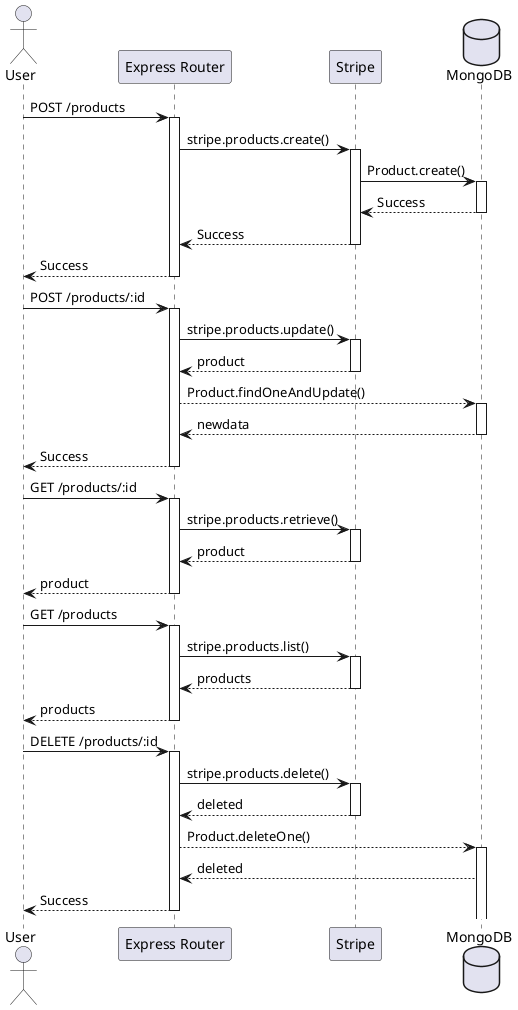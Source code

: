 @startuml
actor User
participant "Express Router" as Router
participant Stripe
database MongoDB

User -> Router: POST /products
activate Router
Router -> Stripe: stripe.products.create()
activate Stripe
Stripe -> MongoDB: Product.create()
activate MongoDB
MongoDB --> Stripe: Success
deactivate MongoDB
Stripe --> Router: Success
deactivate Stripe
Router --> User: Success
deactivate Router

User -> Router: POST /products/:id
activate Router
Router -> Stripe: stripe.products.update()
activate Stripe
Stripe --> Router: product
deactivate Stripe
Router --> MongoDB: Product.findOneAndUpdate()
activate MongoDB
MongoDB --> Router: newdata
deactivate MongoDB
Router --> User: Success
deactivate Router

User -> Router: GET /products/:id
activate Router
Router -> Stripe: stripe.products.retrieve()
activate Stripe
Stripe --> Router: product
deactivate Stripe
Router --> User: product
deactivate Router

User -> Router: GET /products
activate Router
Router -> Stripe: stripe.products.list()
activate Stripe
Stripe --> Router: products
deactivate Stripe
Router --> User: products
deactivate Router

User -> Router: DELETE /products/:id
activate Router
Router -> Stripe: stripe.products.delete()
activate Stripe
Stripe --> Router: deleted
deactivate Stripe
Router --> MongoDB: Product.deleteOne()
activate MongoDB
MongoDB --> Router: deleted
Router --> User: Success
deactivate Router

@enduml